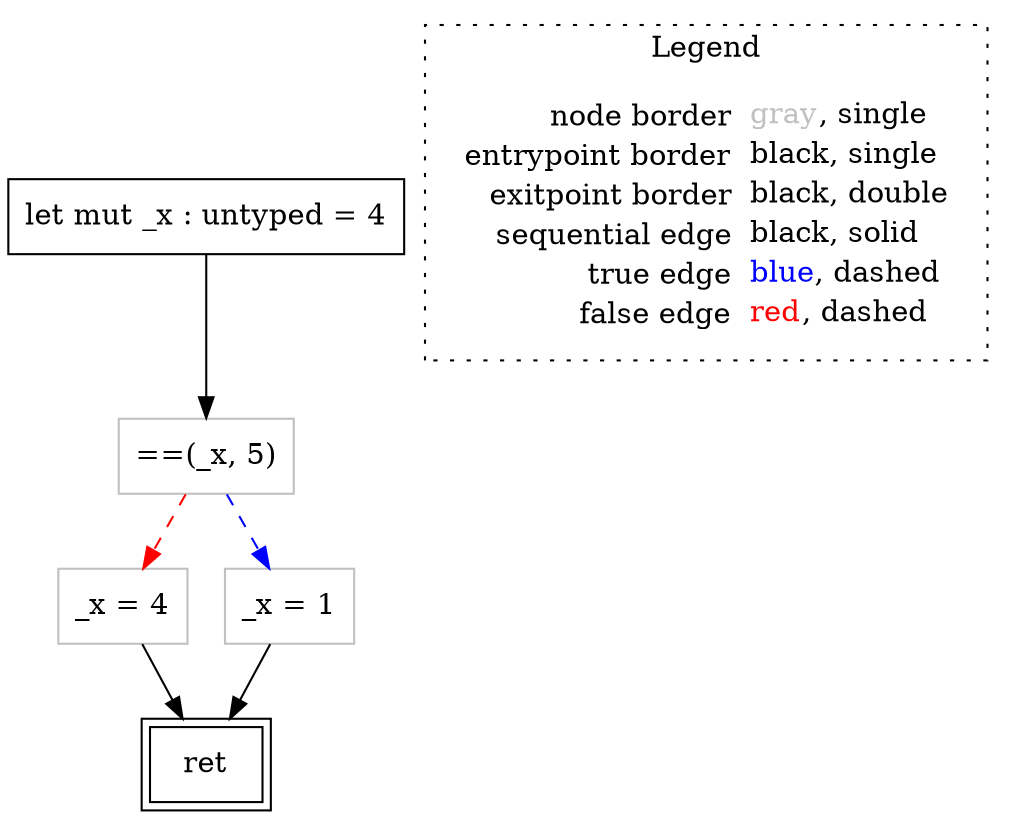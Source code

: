 digraph {
	"node0" [shape="rect",color="black",label=<let mut _x : untyped = 4>];
	"node1" [shape="rect",color="black",peripheries="2",label=<ret>];
	"node2" [shape="rect",color="gray",label=<==(_x, 5)>];
	"node3" [shape="rect",color="gray",label=<_x = 4>];
	"node4" [shape="rect",color="gray",label=<_x = 1>];
	"node2" -> "node3" [color="red",style="dashed"];
	"node2" -> "node4" [color="blue",style="dashed"];
	"node3" -> "node1" [color="black"];
	"node0" -> "node2" [color="black"];
	"node4" -> "node1" [color="black"];
subgraph cluster_legend {
	label="Legend";
	style=dotted;
	node [shape=plaintext];
	"legend" [label=<<table border="0" cellpadding="2" cellspacing="0" cellborder="0"><tr><td align="right">node border&nbsp;</td><td align="left"><font color="gray">gray</font>, single</td></tr><tr><td align="right">entrypoint border&nbsp;</td><td align="left"><font color="black">black</font>, single</td></tr><tr><td align="right">exitpoint border&nbsp;</td><td align="left"><font color="black">black</font>, double</td></tr><tr><td align="right">sequential edge&nbsp;</td><td align="left"><font color="black">black</font>, solid</td></tr><tr><td align="right">true edge&nbsp;</td><td align="left"><font color="blue">blue</font>, dashed</td></tr><tr><td align="right">false edge&nbsp;</td><td align="left"><font color="red">red</font>, dashed</td></tr></table>>];
}

}
